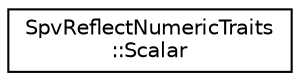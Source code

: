 digraph "Graphical Class Hierarchy"
{
 // LATEX_PDF_SIZE
  edge [fontname="Helvetica",fontsize="10",labelfontname="Helvetica",labelfontsize="10"];
  node [fontname="Helvetica",fontsize="10",shape=record];
  rankdir="LR";
  Node0 [label="SpvReflectNumericTraits\l::Scalar",height=0.2,width=0.4,color="black", fillcolor="white", style="filled",URL="$d2/d65/struct_spv_reflect_numeric_traits_1_1_scalar.htm",tooltip=" "];
}

